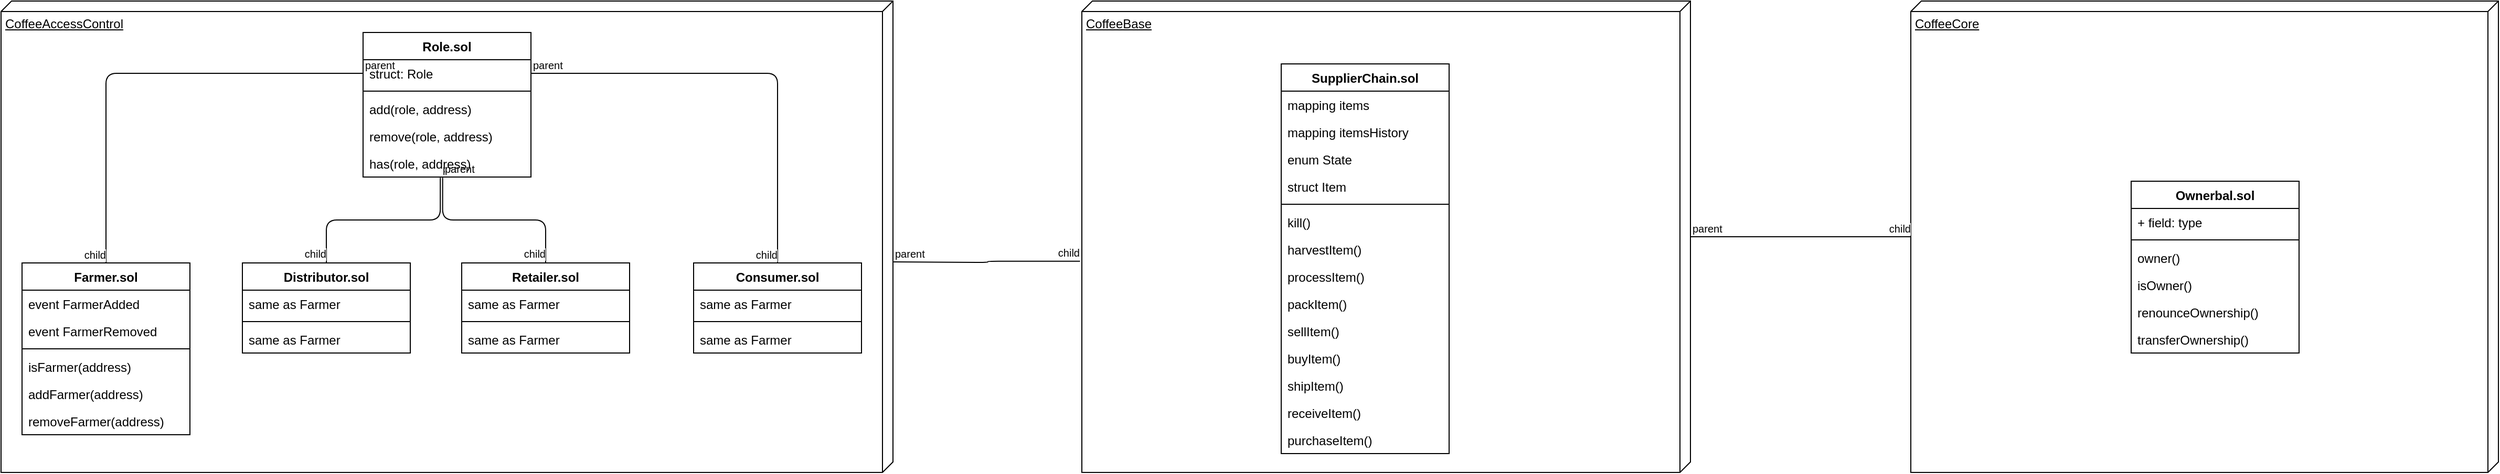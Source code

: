 <mxfile version="12.9.3" type="device"><diagram id="k-eZUIRL_fgnZBbv2-1L" name="Page-1"><mxGraphModel dx="1186" dy="724" grid="1" gridSize="10" guides="1" tooltips="1" connect="1" arrows="1" fold="1" page="1" pageScale="1" pageWidth="827" pageHeight="1169" math="0" shadow="0"><root><mxCell id="0"/><mxCell id="1" parent="0"/><mxCell id="ymD_6pZXufNXVcqjhwFP-34" value="CoffeeCore" style="verticalAlign=top;align=left;spacingTop=8;spacingLeft=2;spacingRight=12;shape=cube;size=10;direction=south;fontStyle=4;html=1;" parent="1" vertex="1"><mxGeometry x="1830" y="30" width="560" height="450" as="geometry"/></mxCell><mxCell id="ymD_6pZXufNXVcqjhwFP-33" value="CoffeeBase" style="verticalAlign=top;align=left;spacingTop=8;spacingLeft=2;spacingRight=12;shape=cube;size=10;direction=south;fontStyle=4;html=1;" parent="1" vertex="1"><mxGeometry x="1040" y="30" width="580" height="450" as="geometry"/></mxCell><mxCell id="ymD_6pZXufNXVcqjhwFP-32" value="CoffeeAccessControl" style="verticalAlign=top;align=left;spacingTop=8;spacingLeft=2;spacingRight=12;shape=cube;size=10;direction=south;fontStyle=4;html=1;" parent="1" vertex="1"><mxGeometry x="10" y="30" width="850" height="450" as="geometry"/></mxCell><mxCell id="ymD_6pZXufNXVcqjhwFP-13" value="Farmer.sol" style="swimlane;fontStyle=1;align=center;verticalAlign=top;childLayout=stackLayout;horizontal=1;startSize=26;horizontalStack=0;resizeParent=1;resizeParentMax=0;resizeLast=0;collapsible=1;marginBottom=0;" parent="1" vertex="1"><mxGeometry x="30" y="280" width="160" height="164" as="geometry"/></mxCell><mxCell id="ymD_6pZXufNXVcqjhwFP-14" value="event FarmerAdded" style="text;strokeColor=none;fillColor=none;align=left;verticalAlign=top;spacingLeft=4;spacingRight=4;overflow=hidden;rotatable=0;points=[[0,0.5],[1,0.5]];portConstraint=eastwest;" parent="ymD_6pZXufNXVcqjhwFP-13" vertex="1"><mxGeometry y="26" width="160" height="26" as="geometry"/></mxCell><mxCell id="ymD_6pZXufNXVcqjhwFP-62" value="event FarmerRemoved" style="text;strokeColor=none;fillColor=none;align=left;verticalAlign=top;spacingLeft=4;spacingRight=4;overflow=hidden;rotatable=0;points=[[0,0.5],[1,0.5]];portConstraint=eastwest;" parent="ymD_6pZXufNXVcqjhwFP-13" vertex="1"><mxGeometry y="52" width="160" height="26" as="geometry"/></mxCell><mxCell id="ymD_6pZXufNXVcqjhwFP-15" value="" style="line;strokeWidth=1;fillColor=none;align=left;verticalAlign=middle;spacingTop=-1;spacingLeft=3;spacingRight=3;rotatable=0;labelPosition=right;points=[];portConstraint=eastwest;" parent="ymD_6pZXufNXVcqjhwFP-13" vertex="1"><mxGeometry y="78" width="160" height="8" as="geometry"/></mxCell><mxCell id="ymD_6pZXufNXVcqjhwFP-16" value="isFarmer(address)" style="text;strokeColor=none;fillColor=none;align=left;verticalAlign=top;spacingLeft=4;spacingRight=4;overflow=hidden;rotatable=0;points=[[0,0.5],[1,0.5]];portConstraint=eastwest;" parent="ymD_6pZXufNXVcqjhwFP-13" vertex="1"><mxGeometry y="86" width="160" height="26" as="geometry"/></mxCell><mxCell id="ymD_6pZXufNXVcqjhwFP-63" value="addFarmer(address)" style="text;strokeColor=none;fillColor=none;align=left;verticalAlign=top;spacingLeft=4;spacingRight=4;overflow=hidden;rotatable=0;points=[[0,0.5],[1,0.5]];portConstraint=eastwest;" parent="ymD_6pZXufNXVcqjhwFP-13" vertex="1"><mxGeometry y="112" width="160" height="26" as="geometry"/></mxCell><mxCell id="ymD_6pZXufNXVcqjhwFP-64" value="removeFarmer(address)" style="text;strokeColor=none;fillColor=none;align=left;verticalAlign=top;spacingLeft=4;spacingRight=4;overflow=hidden;rotatable=0;points=[[0,0.5],[1,0.5]];portConstraint=eastwest;" parent="ymD_6pZXufNXVcqjhwFP-13" vertex="1"><mxGeometry y="138" width="160" height="26" as="geometry"/></mxCell><mxCell id="ymD_6pZXufNXVcqjhwFP-9" value="Distributor.sol" style="swimlane;fontStyle=1;align=center;verticalAlign=top;childLayout=stackLayout;horizontal=1;startSize=26;horizontalStack=0;resizeParent=1;resizeParentMax=0;resizeLast=0;collapsible=1;marginBottom=0;" parent="1" vertex="1"><mxGeometry x="240" y="280" width="160" height="86" as="geometry"/></mxCell><mxCell id="ymD_6pZXufNXVcqjhwFP-10" value="same as Farmer" style="text;strokeColor=none;fillColor=none;align=left;verticalAlign=top;spacingLeft=4;spacingRight=4;overflow=hidden;rotatable=0;points=[[0,0.5],[1,0.5]];portConstraint=eastwest;" parent="ymD_6pZXufNXVcqjhwFP-9" vertex="1"><mxGeometry y="26" width="160" height="26" as="geometry"/></mxCell><mxCell id="ymD_6pZXufNXVcqjhwFP-11" value="" style="line;strokeWidth=1;fillColor=none;align=left;verticalAlign=middle;spacingTop=-1;spacingLeft=3;spacingRight=3;rotatable=0;labelPosition=right;points=[];portConstraint=eastwest;" parent="ymD_6pZXufNXVcqjhwFP-9" vertex="1"><mxGeometry y="52" width="160" height="8" as="geometry"/></mxCell><mxCell id="ymD_6pZXufNXVcqjhwFP-12" value="same as Farmer" style="text;strokeColor=none;fillColor=none;align=left;verticalAlign=top;spacingLeft=4;spacingRight=4;overflow=hidden;rotatable=0;points=[[0,0.5],[1,0.5]];portConstraint=eastwest;" parent="ymD_6pZXufNXVcqjhwFP-9" vertex="1"><mxGeometry y="60" width="160" height="26" as="geometry"/></mxCell><mxCell id="ymD_6pZXufNXVcqjhwFP-5" value="Retailer.sol" style="swimlane;fontStyle=1;align=center;verticalAlign=top;childLayout=stackLayout;horizontal=1;startSize=26;horizontalStack=0;resizeParent=1;resizeParentMax=0;resizeLast=0;collapsible=1;marginBottom=0;" parent="1" vertex="1"><mxGeometry x="449" y="280" width="160" height="86" as="geometry"/></mxCell><mxCell id="ymD_6pZXufNXVcqjhwFP-6" value="same as Farmer" style="text;strokeColor=none;fillColor=none;align=left;verticalAlign=top;spacingLeft=4;spacingRight=4;overflow=hidden;rotatable=0;points=[[0,0.5],[1,0.5]];portConstraint=eastwest;" parent="ymD_6pZXufNXVcqjhwFP-5" vertex="1"><mxGeometry y="26" width="160" height="26" as="geometry"/></mxCell><mxCell id="ymD_6pZXufNXVcqjhwFP-7" value="" style="line;strokeWidth=1;fillColor=none;align=left;verticalAlign=middle;spacingTop=-1;spacingLeft=3;spacingRight=3;rotatable=0;labelPosition=right;points=[];portConstraint=eastwest;" parent="ymD_6pZXufNXVcqjhwFP-5" vertex="1"><mxGeometry y="52" width="160" height="8" as="geometry"/></mxCell><mxCell id="ymD_6pZXufNXVcqjhwFP-8" value="same as Farmer" style="text;strokeColor=none;fillColor=none;align=left;verticalAlign=top;spacingLeft=4;spacingRight=4;overflow=hidden;rotatable=0;points=[[0,0.5],[1,0.5]];portConstraint=eastwest;" parent="ymD_6pZXufNXVcqjhwFP-5" vertex="1"><mxGeometry y="60" width="160" height="26" as="geometry"/></mxCell><mxCell id="ymD_6pZXufNXVcqjhwFP-20" value="Consumer.sol" style="swimlane;fontStyle=1;align=center;verticalAlign=top;childLayout=stackLayout;horizontal=1;startSize=26;horizontalStack=0;resizeParent=1;resizeParentMax=0;resizeLast=0;collapsible=1;marginBottom=0;" parent="1" vertex="1"><mxGeometry x="670" y="280" width="160" height="86" as="geometry"/></mxCell><mxCell id="ymD_6pZXufNXVcqjhwFP-21" value="same as Farmer" style="text;strokeColor=none;fillColor=none;align=left;verticalAlign=top;spacingLeft=4;spacingRight=4;overflow=hidden;rotatable=0;points=[[0,0.5],[1,0.5]];portConstraint=eastwest;" parent="ymD_6pZXufNXVcqjhwFP-20" vertex="1"><mxGeometry y="26" width="160" height="26" as="geometry"/></mxCell><mxCell id="ymD_6pZXufNXVcqjhwFP-22" value="" style="line;strokeWidth=1;fillColor=none;align=left;verticalAlign=middle;spacingTop=-1;spacingLeft=3;spacingRight=3;rotatable=0;labelPosition=right;points=[];portConstraint=eastwest;" parent="ymD_6pZXufNXVcqjhwFP-20" vertex="1"><mxGeometry y="52" width="160" height="8" as="geometry"/></mxCell><mxCell id="ymD_6pZXufNXVcqjhwFP-23" value="same as Farmer" style="text;strokeColor=none;fillColor=none;align=left;verticalAlign=top;spacingLeft=4;spacingRight=4;overflow=hidden;rotatable=0;points=[[0,0.5],[1,0.5]];portConstraint=eastwest;" parent="ymD_6pZXufNXVcqjhwFP-20" vertex="1"><mxGeometry y="60" width="160" height="26" as="geometry"/></mxCell><mxCell id="ymD_6pZXufNXVcqjhwFP-35" value="" style="endArrow=none;html=1;edgeStyle=orthogonalEdgeStyle;entryX=0.552;entryY=1.003;entryDx=0;entryDy=0;entryPerimeter=0;" parent="1" target="ymD_6pZXufNXVcqjhwFP-33" edge="1"><mxGeometry relative="1" as="geometry"><mxPoint x="860" y="279" as="sourcePoint"/><mxPoint x="1020" y="279" as="targetPoint"/></mxGeometry></mxCell><mxCell id="ymD_6pZXufNXVcqjhwFP-36" value="parent" style="resizable=0;html=1;align=left;verticalAlign=bottom;labelBackgroundColor=#ffffff;fontSize=10;" parent="ymD_6pZXufNXVcqjhwFP-35" connectable="0" vertex="1"><mxGeometry x="-1" relative="1" as="geometry"/></mxCell><mxCell id="ymD_6pZXufNXVcqjhwFP-37" value="child" style="resizable=0;html=1;align=right;verticalAlign=bottom;labelBackgroundColor=#ffffff;fontSize=10;" parent="ymD_6pZXufNXVcqjhwFP-35" connectable="0" vertex="1"><mxGeometry x="1" relative="1" as="geometry"/></mxCell><mxCell id="ymD_6pZXufNXVcqjhwFP-44" value="" style="endArrow=none;html=1;edgeStyle=orthogonalEdgeStyle;" parent="1" source="ymD_6pZXufNXVcqjhwFP-33" edge="1" target="ymD_6pZXufNXVcqjhwFP-34"><mxGeometry relative="1" as="geometry"><mxPoint x="1180" y="360" as="sourcePoint"/><mxPoint x="900" y="650" as="targetPoint"/><Array as="points"><mxPoint x="1680" y="255"/><mxPoint x="1680" y="255"/></Array></mxGeometry></mxCell><mxCell id="ymD_6pZXufNXVcqjhwFP-45" value="parent" style="resizable=0;html=1;align=left;verticalAlign=bottom;labelBackgroundColor=#ffffff;fontSize=10;" parent="ymD_6pZXufNXVcqjhwFP-44" connectable="0" vertex="1"><mxGeometry x="-1" relative="1" as="geometry"/></mxCell><mxCell id="ymD_6pZXufNXVcqjhwFP-46" value="child" style="resizable=0;html=1;align=right;verticalAlign=bottom;labelBackgroundColor=#ffffff;fontSize=10;" parent="ymD_6pZXufNXVcqjhwFP-44" connectable="0" vertex="1"><mxGeometry x="1" relative="1" as="geometry"/></mxCell><mxCell id="ymD_6pZXufNXVcqjhwFP-48" value="" style="endArrow=none;html=1;edgeStyle=orthogonalEdgeStyle;exitX=0;exitY=0.5;exitDx=0;exitDy=0;entryX=0.5;entryY=0;entryDx=0;entryDy=0;" parent="1" source="ymD_6pZXufNXVcqjhwFP-2" target="ymD_6pZXufNXVcqjhwFP-13" edge="1"><mxGeometry relative="1" as="geometry"><mxPoint x="440" y="300" as="sourcePoint"/><mxPoint x="600" y="300" as="targetPoint"/></mxGeometry></mxCell><mxCell id="ymD_6pZXufNXVcqjhwFP-49" value="parent" style="resizable=0;html=1;align=left;verticalAlign=bottom;labelBackgroundColor=#ffffff;fontSize=10;" parent="ymD_6pZXufNXVcqjhwFP-48" connectable="0" vertex="1"><mxGeometry x="-1" relative="1" as="geometry"/></mxCell><mxCell id="ymD_6pZXufNXVcqjhwFP-50" value="child" style="resizable=0;html=1;align=right;verticalAlign=bottom;labelBackgroundColor=#ffffff;fontSize=10;" parent="ymD_6pZXufNXVcqjhwFP-48" connectable="0" vertex="1"><mxGeometry x="1" relative="1" as="geometry"/></mxCell><mxCell id="ymD_6pZXufNXVcqjhwFP-51" value="" style="endArrow=none;html=1;edgeStyle=orthogonalEdgeStyle;exitX=1;exitY=0.5;exitDx=0;exitDy=0;entryX=0.5;entryY=0;entryDx=0;entryDy=0;" parent="1" source="ymD_6pZXufNXVcqjhwFP-2" target="ymD_6pZXufNXVcqjhwFP-20" edge="1"><mxGeometry relative="1" as="geometry"><mxPoint x="490" y="370" as="sourcePoint"/><mxPoint x="650" y="370" as="targetPoint"/></mxGeometry></mxCell><mxCell id="ymD_6pZXufNXVcqjhwFP-52" value="parent" style="resizable=0;html=1;align=left;verticalAlign=bottom;labelBackgroundColor=#ffffff;fontSize=10;" parent="ymD_6pZXufNXVcqjhwFP-51" connectable="0" vertex="1"><mxGeometry x="-1" relative="1" as="geometry"/></mxCell><mxCell id="ymD_6pZXufNXVcqjhwFP-53" value="child" style="resizable=0;html=1;align=right;verticalAlign=bottom;labelBackgroundColor=#ffffff;fontSize=10;" parent="ymD_6pZXufNXVcqjhwFP-51" connectable="0" vertex="1"><mxGeometry x="1" relative="1" as="geometry"/></mxCell><mxCell id="ymD_6pZXufNXVcqjhwFP-54" value="" style="endArrow=none;html=1;edgeStyle=orthogonalEdgeStyle;exitX=0.46;exitY=1.023;exitDx=0;exitDy=0;exitPerimeter=0;entryX=0.5;entryY=0;entryDx=0;entryDy=0;" parent="1" source="ymD_6pZXufNXVcqjhwFP-61" target="ymD_6pZXufNXVcqjhwFP-9" edge="1"><mxGeometry relative="1" as="geometry"><mxPoint x="490" y="370" as="sourcePoint"/><mxPoint x="650" y="370" as="targetPoint"/></mxGeometry></mxCell><mxCell id="ymD_6pZXufNXVcqjhwFP-55" value="parent" style="resizable=0;html=1;align=left;verticalAlign=bottom;labelBackgroundColor=#ffffff;fontSize=10;" parent="ymD_6pZXufNXVcqjhwFP-54" connectable="0" vertex="1"><mxGeometry x="-1" relative="1" as="geometry"/></mxCell><mxCell id="ymD_6pZXufNXVcqjhwFP-56" value="child" style="resizable=0;html=1;align=right;verticalAlign=bottom;labelBackgroundColor=#ffffff;fontSize=10;" parent="ymD_6pZXufNXVcqjhwFP-54" connectable="0" vertex="1"><mxGeometry x="1" relative="1" as="geometry"/></mxCell><mxCell id="ymD_6pZXufNXVcqjhwFP-57" value="" style="endArrow=none;html=1;edgeStyle=orthogonalEdgeStyle;exitX=0.474;exitY=1.023;exitDx=0;exitDy=0;exitPerimeter=0;" parent="1" source="ymD_6pZXufNXVcqjhwFP-61" target="ymD_6pZXufNXVcqjhwFP-5" edge="1"><mxGeometry relative="1" as="geometry"><mxPoint x="490" y="370" as="sourcePoint"/><mxPoint x="650" y="370" as="targetPoint"/></mxGeometry></mxCell><mxCell id="ymD_6pZXufNXVcqjhwFP-58" value="parent" style="resizable=0;html=1;align=left;verticalAlign=bottom;labelBackgroundColor=#ffffff;fontSize=10;" parent="ymD_6pZXufNXVcqjhwFP-57" connectable="0" vertex="1"><mxGeometry x="-1" relative="1" as="geometry"/></mxCell><mxCell id="ymD_6pZXufNXVcqjhwFP-59" value="child" style="resizable=0;html=1;align=right;verticalAlign=bottom;labelBackgroundColor=#ffffff;fontSize=10;" parent="ymD_6pZXufNXVcqjhwFP-57" connectable="0" vertex="1"><mxGeometry x="1" relative="1" as="geometry"/></mxCell><mxCell id="ymD_6pZXufNXVcqjhwFP-1" value="Role.sol" style="swimlane;fontStyle=1;align=center;verticalAlign=top;childLayout=stackLayout;horizontal=1;startSize=26;horizontalStack=0;resizeParent=1;resizeParentMax=0;resizeLast=0;collapsible=1;marginBottom=0;" parent="1" vertex="1"><mxGeometry x="355" y="60" width="160" height="138" as="geometry"/></mxCell><mxCell id="ymD_6pZXufNXVcqjhwFP-2" value="struct: Role" style="text;strokeColor=none;fillColor=none;align=left;verticalAlign=top;spacingLeft=4;spacingRight=4;overflow=hidden;rotatable=0;points=[[0,0.5],[1,0.5]];portConstraint=eastwest;" parent="ymD_6pZXufNXVcqjhwFP-1" vertex="1"><mxGeometry y="26" width="160" height="26" as="geometry"/></mxCell><mxCell id="ymD_6pZXufNXVcqjhwFP-3" value="" style="line;strokeWidth=1;fillColor=none;align=left;verticalAlign=middle;spacingTop=-1;spacingLeft=3;spacingRight=3;rotatable=0;labelPosition=right;points=[];portConstraint=eastwest;" parent="ymD_6pZXufNXVcqjhwFP-1" vertex="1"><mxGeometry y="52" width="160" height="8" as="geometry"/></mxCell><mxCell id="ymD_6pZXufNXVcqjhwFP-4" value="add(role, address)" style="text;strokeColor=none;fillColor=none;align=left;verticalAlign=top;spacingLeft=4;spacingRight=4;overflow=hidden;rotatable=0;points=[[0,0.5],[1,0.5]];portConstraint=eastwest;" parent="ymD_6pZXufNXVcqjhwFP-1" vertex="1"><mxGeometry y="60" width="160" height="26" as="geometry"/></mxCell><mxCell id="ymD_6pZXufNXVcqjhwFP-60" value="remove(role, address)" style="text;strokeColor=none;fillColor=none;align=left;verticalAlign=top;spacingLeft=4;spacingRight=4;overflow=hidden;rotatable=0;points=[[0,0.5],[1,0.5]];portConstraint=eastwest;" parent="ymD_6pZXufNXVcqjhwFP-1" vertex="1"><mxGeometry y="86" width="160" height="26" as="geometry"/></mxCell><mxCell id="ymD_6pZXufNXVcqjhwFP-61" value="has(role, address)" style="text;strokeColor=none;fillColor=none;align=left;verticalAlign=top;spacingLeft=4;spacingRight=4;overflow=hidden;rotatable=0;points=[[0,0.5],[1,0.5]];portConstraint=eastwest;" parent="ymD_6pZXufNXVcqjhwFP-1" vertex="1"><mxGeometry y="112" width="160" height="26" as="geometry"/></mxCell><mxCell id="ymD_6pZXufNXVcqjhwFP-24" value="SupplierChain.sol" style="swimlane;fontStyle=1;align=center;verticalAlign=top;childLayout=stackLayout;horizontal=1;startSize=26;horizontalStack=0;resizeParent=1;resizeParentMax=0;resizeLast=0;collapsible=1;marginBottom=0;" parent="1" vertex="1"><mxGeometry x="1230" y="90" width="160" height="372" as="geometry"/></mxCell><mxCell id="ymD_6pZXufNXVcqjhwFP-25" value="mapping items" style="text;strokeColor=none;fillColor=none;align=left;verticalAlign=top;spacingLeft=4;spacingRight=4;overflow=hidden;rotatable=0;points=[[0,0.5],[1,0.5]];portConstraint=eastwest;" parent="ymD_6pZXufNXVcqjhwFP-24" vertex="1"><mxGeometry y="26" width="160" height="26" as="geometry"/></mxCell><mxCell id="ymD_6pZXufNXVcqjhwFP-65" value="mapping itemsHistory" style="text;strokeColor=none;fillColor=none;align=left;verticalAlign=top;spacingLeft=4;spacingRight=4;overflow=hidden;rotatable=0;points=[[0,0.5],[1,0.5]];portConstraint=eastwest;" parent="ymD_6pZXufNXVcqjhwFP-24" vertex="1"><mxGeometry y="52" width="160" height="26" as="geometry"/></mxCell><mxCell id="ymD_6pZXufNXVcqjhwFP-66" value="enum State" style="text;strokeColor=none;fillColor=none;align=left;verticalAlign=top;spacingLeft=4;spacingRight=4;overflow=hidden;rotatable=0;points=[[0,0.5],[1,0.5]];portConstraint=eastwest;" parent="ymD_6pZXufNXVcqjhwFP-24" vertex="1"><mxGeometry y="78" width="160" height="26" as="geometry"/></mxCell><mxCell id="ymD_6pZXufNXVcqjhwFP-67" value="struct Item" style="text;strokeColor=none;fillColor=none;align=left;verticalAlign=top;spacingLeft=4;spacingRight=4;overflow=hidden;rotatable=0;points=[[0,0.5],[1,0.5]];portConstraint=eastwest;" parent="ymD_6pZXufNXVcqjhwFP-24" vertex="1"><mxGeometry y="104" width="160" height="26" as="geometry"/></mxCell><mxCell id="ymD_6pZXufNXVcqjhwFP-26" value="" style="line;strokeWidth=1;fillColor=none;align=left;verticalAlign=middle;spacingTop=-1;spacingLeft=3;spacingRight=3;rotatable=0;labelPosition=right;points=[];portConstraint=eastwest;" parent="ymD_6pZXufNXVcqjhwFP-24" vertex="1"><mxGeometry y="130" width="160" height="8" as="geometry"/></mxCell><mxCell id="ymD_6pZXufNXVcqjhwFP-27" value="kill()" style="text;strokeColor=none;fillColor=none;align=left;verticalAlign=top;spacingLeft=4;spacingRight=4;overflow=hidden;rotatable=0;points=[[0,0.5],[1,0.5]];portConstraint=eastwest;" parent="ymD_6pZXufNXVcqjhwFP-24" vertex="1"><mxGeometry y="138" width="160" height="26" as="geometry"/></mxCell><mxCell id="ymD_6pZXufNXVcqjhwFP-68" value="harvestItem()" style="text;strokeColor=none;fillColor=none;align=left;verticalAlign=top;spacingLeft=4;spacingRight=4;overflow=hidden;rotatable=0;points=[[0,0.5],[1,0.5]];portConstraint=eastwest;" parent="ymD_6pZXufNXVcqjhwFP-24" vertex="1"><mxGeometry y="164" width="160" height="26" as="geometry"/></mxCell><mxCell id="ymD_6pZXufNXVcqjhwFP-69" value="processItem()" style="text;strokeColor=none;fillColor=none;align=left;verticalAlign=top;spacingLeft=4;spacingRight=4;overflow=hidden;rotatable=0;points=[[0,0.5],[1,0.5]];portConstraint=eastwest;" parent="ymD_6pZXufNXVcqjhwFP-24" vertex="1"><mxGeometry y="190" width="160" height="26" as="geometry"/></mxCell><mxCell id="ymD_6pZXufNXVcqjhwFP-70" value="packItem()" style="text;strokeColor=none;fillColor=none;align=left;verticalAlign=top;spacingLeft=4;spacingRight=4;overflow=hidden;rotatable=0;points=[[0,0.5],[1,0.5]];portConstraint=eastwest;" parent="ymD_6pZXufNXVcqjhwFP-24" vertex="1"><mxGeometry y="216" width="160" height="26" as="geometry"/></mxCell><mxCell id="ymD_6pZXufNXVcqjhwFP-71" value="sellItem()" style="text;strokeColor=none;fillColor=none;align=left;verticalAlign=top;spacingLeft=4;spacingRight=4;overflow=hidden;rotatable=0;points=[[0,0.5],[1,0.5]];portConstraint=eastwest;" parent="ymD_6pZXufNXVcqjhwFP-24" vertex="1"><mxGeometry y="242" width="160" height="26" as="geometry"/></mxCell><mxCell id="ymD_6pZXufNXVcqjhwFP-72" value="buyItem()" style="text;strokeColor=none;fillColor=none;align=left;verticalAlign=top;spacingLeft=4;spacingRight=4;overflow=hidden;rotatable=0;points=[[0,0.5],[1,0.5]];portConstraint=eastwest;" parent="ymD_6pZXufNXVcqjhwFP-24" vertex="1"><mxGeometry y="268" width="160" height="26" as="geometry"/></mxCell><mxCell id="ymD_6pZXufNXVcqjhwFP-73" value="shipItem()" style="text;strokeColor=none;fillColor=none;align=left;verticalAlign=top;spacingLeft=4;spacingRight=4;overflow=hidden;rotatable=0;points=[[0,0.5],[1,0.5]];portConstraint=eastwest;" parent="ymD_6pZXufNXVcqjhwFP-24" vertex="1"><mxGeometry y="294" width="160" height="26" as="geometry"/></mxCell><mxCell id="ymD_6pZXufNXVcqjhwFP-74" value="receiveItem()" style="text;strokeColor=none;fillColor=none;align=left;verticalAlign=top;spacingLeft=4;spacingRight=4;overflow=hidden;rotatable=0;points=[[0,0.5],[1,0.5]];portConstraint=eastwest;" parent="ymD_6pZXufNXVcqjhwFP-24" vertex="1"><mxGeometry y="320" width="160" height="26" as="geometry"/></mxCell><mxCell id="ymD_6pZXufNXVcqjhwFP-75" value="purchaseItem()" style="text;strokeColor=none;fillColor=none;align=left;verticalAlign=top;spacingLeft=4;spacingRight=4;overflow=hidden;rotatable=0;points=[[0,0.5],[1,0.5]];portConstraint=eastwest;" parent="ymD_6pZXufNXVcqjhwFP-24" vertex="1"><mxGeometry y="346" width="160" height="26" as="geometry"/></mxCell><mxCell id="ymD_6pZXufNXVcqjhwFP-28" value="Ownerbal.sol" style="swimlane;fontStyle=1;align=center;verticalAlign=top;childLayout=stackLayout;horizontal=1;startSize=26;horizontalStack=0;resizeParent=1;resizeParentMax=0;resizeLast=0;collapsible=1;marginBottom=0;" parent="1" vertex="1"><mxGeometry x="2040" y="202" width="160" height="164" as="geometry"/></mxCell><mxCell id="ymD_6pZXufNXVcqjhwFP-29" value="+ field: type" style="text;strokeColor=none;fillColor=none;align=left;verticalAlign=top;spacingLeft=4;spacingRight=4;overflow=hidden;rotatable=0;points=[[0,0.5],[1,0.5]];portConstraint=eastwest;" parent="ymD_6pZXufNXVcqjhwFP-28" vertex="1"><mxGeometry y="26" width="160" height="26" as="geometry"/></mxCell><mxCell id="ymD_6pZXufNXVcqjhwFP-30" value="" style="line;strokeWidth=1;fillColor=none;align=left;verticalAlign=middle;spacingTop=-1;spacingLeft=3;spacingRight=3;rotatable=0;labelPosition=right;points=[];portConstraint=eastwest;" parent="ymD_6pZXufNXVcqjhwFP-28" vertex="1"><mxGeometry y="52" width="160" height="8" as="geometry"/></mxCell><mxCell id="ymD_6pZXufNXVcqjhwFP-31" value="owner()" style="text;strokeColor=none;fillColor=none;align=left;verticalAlign=top;spacingLeft=4;spacingRight=4;overflow=hidden;rotatable=0;points=[[0,0.5],[1,0.5]];portConstraint=eastwest;" parent="ymD_6pZXufNXVcqjhwFP-28" vertex="1"><mxGeometry y="60" width="160" height="26" as="geometry"/></mxCell><mxCell id="ymD_6pZXufNXVcqjhwFP-76" value="isOwner()" style="text;strokeColor=none;fillColor=none;align=left;verticalAlign=top;spacingLeft=4;spacingRight=4;overflow=hidden;rotatable=0;points=[[0,0.5],[1,0.5]];portConstraint=eastwest;" parent="ymD_6pZXufNXVcqjhwFP-28" vertex="1"><mxGeometry y="86" width="160" height="26" as="geometry"/></mxCell><mxCell id="ymD_6pZXufNXVcqjhwFP-78" value="renounceOwnership()" style="text;strokeColor=none;fillColor=none;align=left;verticalAlign=top;spacingLeft=4;spacingRight=4;overflow=hidden;rotatable=0;points=[[0,0.5],[1,0.5]];portConstraint=eastwest;" parent="ymD_6pZXufNXVcqjhwFP-28" vertex="1"><mxGeometry y="112" width="160" height="26" as="geometry"/></mxCell><mxCell id="ymD_6pZXufNXVcqjhwFP-77" value="transferOwnership()" style="text;strokeColor=none;fillColor=none;align=left;verticalAlign=top;spacingLeft=4;spacingRight=4;overflow=hidden;rotatable=0;points=[[0,0.5],[1,0.5]];portConstraint=eastwest;" parent="ymD_6pZXufNXVcqjhwFP-28" vertex="1"><mxGeometry y="138" width="160" height="26" as="geometry"/></mxCell></root></mxGraphModel></diagram></mxfile>